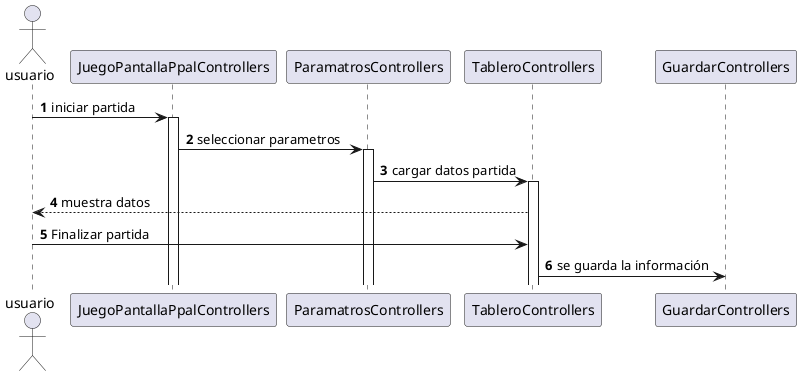 @startuml
'https://plantuml.com/sequence-diagram

autonumber
actor usuario
usuario -> JuegoPantallaPpalControllers: iniciar partida
activate JuegoPantallaPpalControllers
JuegoPantallaPpalControllers->ParamatrosControllers: seleccionar parametros
activate ParamatrosControllers
ParamatrosControllers->TableroControllers: cargar datos partida
activate TableroControllers
TableroControllers-->usuario: muestra datos
usuario->TableroControllers:Finalizar partida
TableroControllers->GuardarControllers: se guarda la información


@enduml